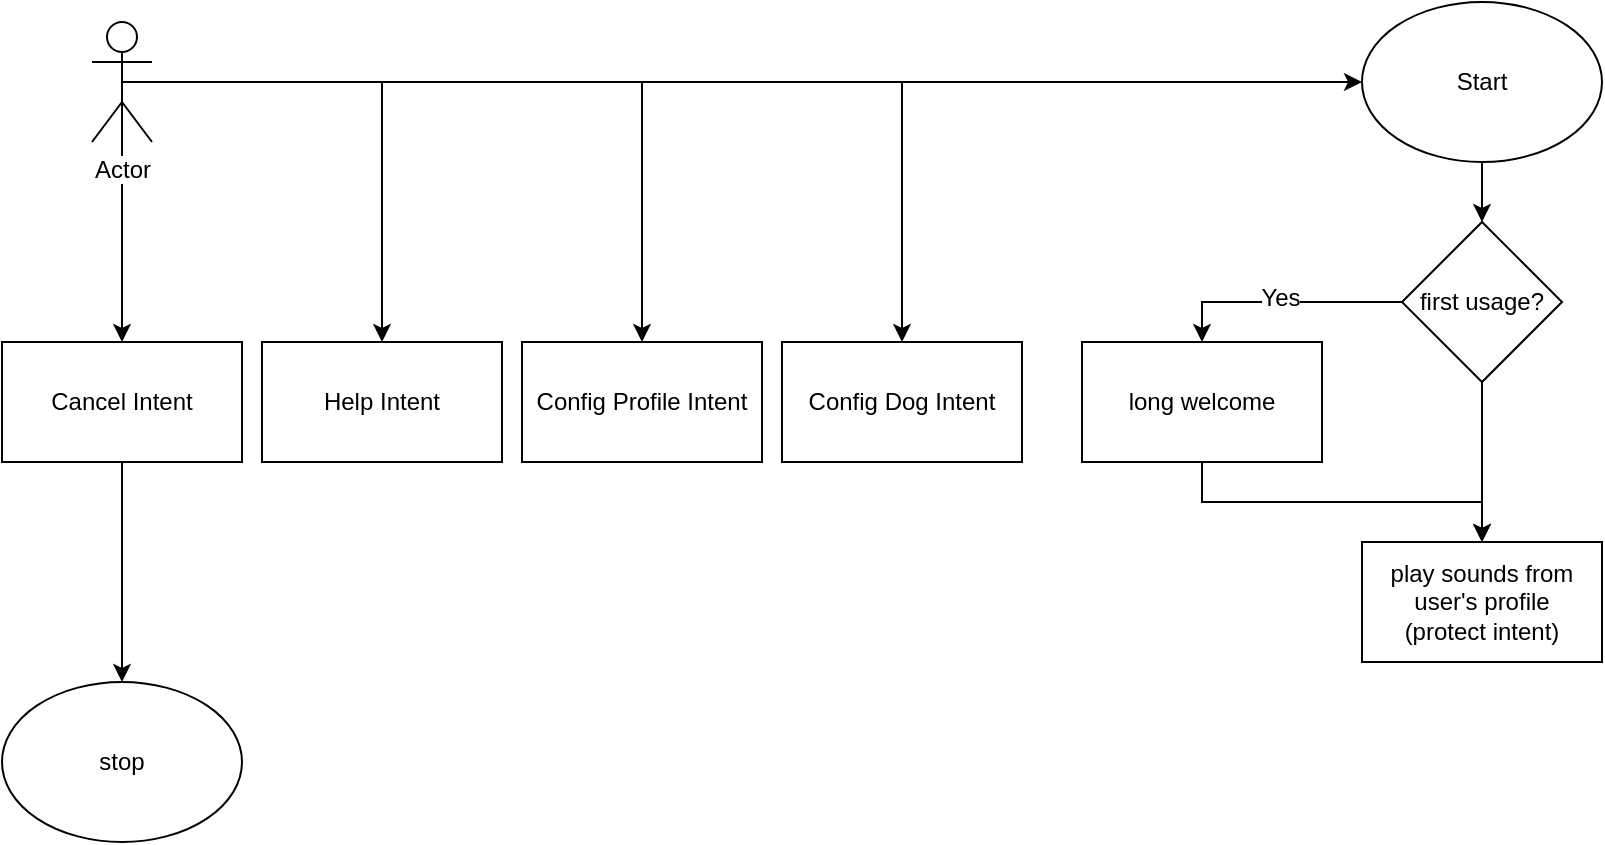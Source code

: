 <mxfile version="12.1.4" type="github" pages="2"><diagram id="bSolWPLcrIQejQ7odxs6" name="Page-1"><mxGraphModel dx="715" dy="541" grid="1" gridSize="10" guides="1" tooltips="1" connect="1" arrows="1" fold="1" page="1" pageScale="1" pageWidth="827" pageHeight="1169" math="0" shadow="0"><root><mxCell id="0"/><mxCell id="1" parent="0"/><mxCell id="i9U4a3NdvuYNGf1-E4pV-2" style="edgeStyle=orthogonalEdgeStyle;rounded=0;orthogonalLoop=1;jettySize=auto;html=1;exitX=0.5;exitY=1;exitDx=0;exitDy=0;entryX=0.5;entryY=0;entryDx=0;entryDy=0;" edge="1" parent="1" source="i9U4a3NdvuYNGf1-E4pV-3" target="i9U4a3NdvuYNGf1-E4pV-9"><mxGeometry relative="1" as="geometry"/></mxCell><mxCell id="i9U4a3NdvuYNGf1-E4pV-3" value="Start" style="ellipse;whiteSpace=wrap;html=1;" vertex="1" parent="1"><mxGeometry x="690" y="20" width="120" height="80" as="geometry"/></mxCell><mxCell id="i9U4a3NdvuYNGf1-E4pV-4" style="edgeStyle=orthogonalEdgeStyle;rounded=0;orthogonalLoop=1;jettySize=auto;html=1;exitX=0.5;exitY=1;exitDx=0;exitDy=0;entryX=0.5;entryY=0;entryDx=0;entryDy=0;" edge="1" parent="1" source="i9U4a3NdvuYNGf1-E4pV-5" target="i9U4a3NdvuYNGf1-E4pV-10"><mxGeometry relative="1" as="geometry"/></mxCell><mxCell id="i9U4a3NdvuYNGf1-E4pV-5" value="long welcome" style="rounded=0;whiteSpace=wrap;html=1;" vertex="1" parent="1"><mxGeometry x="550" y="190" width="120" height="60" as="geometry"/></mxCell><mxCell id="i9U4a3NdvuYNGf1-E4pV-6" style="edgeStyle=orthogonalEdgeStyle;rounded=0;orthogonalLoop=1;jettySize=auto;html=1;exitX=0.5;exitY=1;exitDx=0;exitDy=0;" edge="1" parent="1" source="i9U4a3NdvuYNGf1-E4pV-9" target="i9U4a3NdvuYNGf1-E4pV-10"><mxGeometry relative="1" as="geometry"/></mxCell><mxCell id="i9U4a3NdvuYNGf1-E4pV-7" style="edgeStyle=orthogonalEdgeStyle;rounded=0;orthogonalLoop=1;jettySize=auto;html=1;exitX=0;exitY=0.5;exitDx=0;exitDy=0;entryX=0.5;entryY=0;entryDx=0;entryDy=0;" edge="1" parent="1" source="i9U4a3NdvuYNGf1-E4pV-9" target="i9U4a3NdvuYNGf1-E4pV-5"><mxGeometry relative="1" as="geometry"/></mxCell><mxCell id="i9U4a3NdvuYNGf1-E4pV-8" value="Yes" style="text;html=1;resizable=0;points=[];align=center;verticalAlign=middle;labelBackgroundColor=#ffffff;" vertex="1" connectable="0" parent="i9U4a3NdvuYNGf1-E4pV-7"><mxGeometry x="0.017" y="3" relative="1" as="geometry"><mxPoint y="-5" as="offset"/></mxGeometry></mxCell><mxCell id="i9U4a3NdvuYNGf1-E4pV-9" value="first usage?" style="rhombus;whiteSpace=wrap;html=1;" vertex="1" parent="1"><mxGeometry x="710" y="130" width="80" height="80" as="geometry"/></mxCell><mxCell id="i9U4a3NdvuYNGf1-E4pV-10" value="play sounds from user's profile&lt;br&gt;(protect intent)" style="rounded=0;whiteSpace=wrap;html=1;" vertex="1" parent="1"><mxGeometry x="690" y="290" width="120" height="60" as="geometry"/></mxCell><mxCell id="i9U4a3NdvuYNGf1-E4pV-11" style="edgeStyle=orthogonalEdgeStyle;rounded=0;orthogonalLoop=1;jettySize=auto;html=1;exitX=0.5;exitY=0.5;exitDx=0;exitDy=0;exitPerimeter=0;entryX=0;entryY=0.5;entryDx=0;entryDy=0;" edge="1" parent="1" source="i9U4a3NdvuYNGf1-E4pV-16" target="i9U4a3NdvuYNGf1-E4pV-3"><mxGeometry relative="1" as="geometry"/></mxCell><mxCell id="i9U4a3NdvuYNGf1-E4pV-12" style="edgeStyle=orthogonalEdgeStyle;rounded=0;orthogonalLoop=1;jettySize=auto;html=1;exitX=0.5;exitY=0.5;exitDx=0;exitDy=0;exitPerimeter=0;entryX=0.5;entryY=0;entryDx=0;entryDy=0;" edge="1" parent="1" source="i9U4a3NdvuYNGf1-E4pV-16" target="i9U4a3NdvuYNGf1-E4pV-18"><mxGeometry relative="1" as="geometry"/></mxCell><mxCell id="i9U4a3NdvuYNGf1-E4pV-13" style="edgeStyle=orthogonalEdgeStyle;rounded=0;orthogonalLoop=1;jettySize=auto;html=1;exitX=0.5;exitY=0.5;exitDx=0;exitDy=0;exitPerimeter=0;entryX=0.5;entryY=0;entryDx=0;entryDy=0;" edge="1" parent="1" source="i9U4a3NdvuYNGf1-E4pV-16" target="i9U4a3NdvuYNGf1-E4pV-20"><mxGeometry relative="1" as="geometry"/></mxCell><mxCell id="i9U4a3NdvuYNGf1-E4pV-14" style="edgeStyle=orthogonalEdgeStyle;rounded=0;orthogonalLoop=1;jettySize=auto;html=1;exitX=0.5;exitY=0.5;exitDx=0;exitDy=0;exitPerimeter=0;entryX=0.5;entryY=0;entryDx=0;entryDy=0;" edge="1" parent="1" source="i9U4a3NdvuYNGf1-E4pV-16" target="i9U4a3NdvuYNGf1-E4pV-21"><mxGeometry relative="1" as="geometry"/></mxCell><mxCell id="i9U4a3NdvuYNGf1-E4pV-15" style="edgeStyle=orthogonalEdgeStyle;rounded=0;orthogonalLoop=1;jettySize=auto;html=1;exitX=0.5;exitY=0.5;exitDx=0;exitDy=0;exitPerimeter=0;entryX=0.5;entryY=0;entryDx=0;entryDy=0;" edge="1" parent="1" source="i9U4a3NdvuYNGf1-E4pV-16" target="i9U4a3NdvuYNGf1-E4pV-22"><mxGeometry relative="1" as="geometry"/></mxCell><mxCell id="i9U4a3NdvuYNGf1-E4pV-16" value="Actor" style="shape=umlActor;verticalLabelPosition=bottom;labelBackgroundColor=#ffffff;verticalAlign=top;html=1;outlineConnect=0;" vertex="1" parent="1"><mxGeometry x="55" y="30" width="30" height="60" as="geometry"/></mxCell><mxCell id="i9U4a3NdvuYNGf1-E4pV-17" style="edgeStyle=orthogonalEdgeStyle;rounded=0;orthogonalLoop=1;jettySize=auto;html=1;exitX=0.5;exitY=1;exitDx=0;exitDy=0;" edge="1" parent="1" source="i9U4a3NdvuYNGf1-E4pV-18" target="i9U4a3NdvuYNGf1-E4pV-19"><mxGeometry relative="1" as="geometry"/></mxCell><mxCell id="i9U4a3NdvuYNGf1-E4pV-18" value="Cancel Intent" style="rounded=0;whiteSpace=wrap;html=1;" vertex="1" parent="1"><mxGeometry x="10" y="190" width="120" height="60" as="geometry"/></mxCell><mxCell id="i9U4a3NdvuYNGf1-E4pV-19" value="stop" style="ellipse;whiteSpace=wrap;html=1;" vertex="1" parent="1"><mxGeometry x="10" y="360" width="120" height="80" as="geometry"/></mxCell><mxCell id="i9U4a3NdvuYNGf1-E4pV-20" value="Help Intent" style="rounded=0;whiteSpace=wrap;html=1;" vertex="1" parent="1"><mxGeometry x="140" y="190" width="120" height="60" as="geometry"/></mxCell><mxCell id="i9U4a3NdvuYNGf1-E4pV-21" value="Config Profile Intent" style="rounded=0;whiteSpace=wrap;html=1;" vertex="1" parent="1"><mxGeometry x="270" y="190" width="120" height="60" as="geometry"/></mxCell><mxCell id="i9U4a3NdvuYNGf1-E4pV-22" value="Config Dog Intent" style="rounded=0;whiteSpace=wrap;html=1;" vertex="1" parent="1"><mxGeometry x="400" y="190" width="120" height="60" as="geometry"/></mxCell></root></mxGraphModel></diagram><diagram name="Config Intent" id="pgoyKHddtjghcEVec5gl"><mxGraphModel dx="932" dy="489" grid="1" gridSize="10" guides="1" tooltips="1" connect="1" arrows="1" fold="1" page="1" pageScale="1" pageWidth="827" pageHeight="1169" math="0" shadow="0"><root><mxCell id="t8ESWYo60n5k54QDF9HS-0"/><mxCell id="t8ESWYo60n5k54QDF9HS-1" parent="t8ESWYo60n5k54QDF9HS-0"/><mxCell id="t8ESWYo60n5k54QDF9HS-4" style="edgeStyle=orthogonalEdgeStyle;rounded=0;orthogonalLoop=1;jettySize=auto;html=1;exitX=0.5;exitY=0.5;exitDx=0;exitDy=0;exitPerimeter=0;entryX=0;entryY=0;entryDx=0;entryDy=25;entryPerimeter=0;" edge="1" parent="t8ESWYo60n5k54QDF9HS-1" source="t8ESWYo60n5k54QDF9HS-2" target="t8ESWYo60n5k54QDF9HS-3"><mxGeometry relative="1" as="geometry"/></mxCell><mxCell id="t8ESWYo60n5k54QDF9HS-2" value="Actor" style="shape=umlActor;verticalLabelPosition=bottom;labelBackgroundColor=#ffffff;verticalAlign=top;html=1;outlineConnect=0;" vertex="1" parent="t8ESWYo60n5k54QDF9HS-1"><mxGeometry x="20" y="20" width="30" height="60" as="geometry"/></mxCell><mxCell id="t8ESWYo60n5k54QDF9HS-6" style="edgeStyle=orthogonalEdgeStyle;rounded=0;orthogonalLoop=1;jettySize=auto;html=1;exitX=0;exitY=0;exitDx=60;exitDy=80;exitPerimeter=0;" edge="1" parent="t8ESWYo60n5k54QDF9HS-1" source="t8ESWYo60n5k54QDF9HS-3" target="t8ESWYo60n5k54QDF9HS-5"><mxGeometry relative="1" as="geometry"/></mxCell><mxCell id="t8ESWYo60n5k54QDF9HS-3" value="Change my profile" style="shape=callout;whiteSpace=wrap;html=1;perimeter=calloutPerimeter;" vertex="1" parent="t8ESWYo60n5k54QDF9HS-1"><mxGeometry x="270" y="25" width="120" height="80" as="geometry"/></mxCell><mxCell id="t8ESWYo60n5k54QDF9HS-8" style="edgeStyle=orthogonalEdgeStyle;rounded=0;orthogonalLoop=1;jettySize=auto;html=1;exitX=0.5;exitY=1;exitDx=0;exitDy=0;entryX=0.5;entryY=0;entryDx=0;entryDy=0;" edge="1" parent="t8ESWYo60n5k54QDF9HS-1" source="t8ESWYo60n5k54QDF9HS-5" target="t8ESWYo60n5k54QDF9HS-7"><mxGeometry relative="1" as="geometry"/></mxCell><mxCell id="t8ESWYo60n5k54QDF9HS-5" value="Confirm current profile" style="rounded=0;whiteSpace=wrap;html=1;" vertex="1" parent="t8ESWYo60n5k54QDF9HS-1"><mxGeometry x="270" y="140" width="120" height="60" as="geometry"/></mxCell><mxCell id="t8ESWYo60n5k54QDF9HS-10" style="edgeStyle=orthogonalEdgeStyle;rounded=0;orthogonalLoop=1;jettySize=auto;html=1;exitX=0;exitY=0.5;exitDx=0;exitDy=0;entryX=0.5;entryY=0;entryDx=0;entryDy=0;" edge="1" parent="t8ESWYo60n5k54QDF9HS-1" source="t8ESWYo60n5k54QDF9HS-7" target="t8ESWYo60n5k54QDF9HS-9"><mxGeometry relative="1" as="geometry"/></mxCell><mxCell id="t8ESWYo60n5k54QDF9HS-14" value="Yes" style="text;html=1;resizable=0;points=[];align=center;verticalAlign=middle;labelBackgroundColor=#ffffff;" vertex="1" connectable="0" parent="t8ESWYo60n5k54QDF9HS-10"><mxGeometry x="-0.5" y="1" relative="1" as="geometry"><mxPoint y="-2" as="offset"/></mxGeometry></mxCell><mxCell id="t8ESWYo60n5k54QDF9HS-12" style="edgeStyle=orthogonalEdgeStyle;rounded=0;orthogonalLoop=1;jettySize=auto;html=1;exitX=1;exitY=0.5;exitDx=0;exitDy=0;entryX=0.5;entryY=0;entryDx=0;entryDy=0;" edge="1" parent="t8ESWYo60n5k54QDF9HS-1" source="t8ESWYo60n5k54QDF9HS-7" target="t8ESWYo60n5k54QDF9HS-11"><mxGeometry relative="1" as="geometry"/></mxCell><mxCell id="t8ESWYo60n5k54QDF9HS-13" value="No" style="text;html=1;resizable=0;points=[];align=center;verticalAlign=middle;labelBackgroundColor=#ffffff;" vertex="1" connectable="0" parent="t8ESWYo60n5k54QDF9HS-12"><mxGeometry x="-0.5" relative="1" as="geometry"><mxPoint x="-37" y="-8" as="offset"/></mxGeometry></mxCell><mxCell id="t8ESWYo60n5k54QDF9HS-7" value="Change?" style="rhombus;whiteSpace=wrap;html=1;" vertex="1" parent="t8ESWYo60n5k54QDF9HS-1"><mxGeometry x="290" y="230" width="80" height="80" as="geometry"/></mxCell><mxCell id="sfj-TymBRwkWSwJLNx5Y-2" style="edgeStyle=orthogonalEdgeStyle;rounded=0;orthogonalLoop=1;jettySize=auto;html=1;exitX=0.5;exitY=1;exitDx=0;exitDy=0;entryX=0.5;entryY=0;entryDx=0;entryDy=0;" edge="1" parent="t8ESWYo60n5k54QDF9HS-1" source="t8ESWYo60n5k54QDF9HS-9" target="sfj-TymBRwkWSwJLNx5Y-1"><mxGeometry relative="1" as="geometry"/></mxCell><mxCell id="t8ESWYo60n5k54QDF9HS-9" value="Ask user about the new profile wanted" style="rounded=0;whiteSpace=wrap;html=1;" vertex="1" parent="t8ESWYo60n5k54QDF9HS-1"><mxGeometry x="150" y="330" width="120" height="60" as="geometry"/></mxCell><mxCell id="t8ESWYo60n5k54QDF9HS-11" value="&lt;span style=&quot;white-space: normal&quot;&gt;Open protect intent&lt;/span&gt;" style="rounded=0;whiteSpace=wrap;html=1;" vertex="1" parent="t8ESWYo60n5k54QDF9HS-1"><mxGeometry x="390" y="540" width="120" height="60" as="geometry"/></mxCell><mxCell id="sfj-TymBRwkWSwJLNx5Y-3" style="edgeStyle=orthogonalEdgeStyle;rounded=0;orthogonalLoop=1;jettySize=auto;html=1;exitX=0.5;exitY=1;exitDx=0;exitDy=0;entryX=0.5;entryY=0;entryDx=0;entryDy=0;" edge="1" parent="t8ESWYo60n5k54QDF9HS-1" source="sfj-TymBRwkWSwJLNx5Y-1" target="t8ESWYo60n5k54QDF9HS-11"><mxGeometry relative="1" as="geometry"/></mxCell><mxCell id="sfj-TymBRwkWSwJLNx5Y-1" value="Save the option in db" style="rounded=0;whiteSpace=wrap;html=1;" vertex="1" parent="t8ESWYo60n5k54QDF9HS-1"><mxGeometry x="150" y="420" width="120" height="60" as="geometry"/></mxCell></root></mxGraphModel></diagram></mxfile>